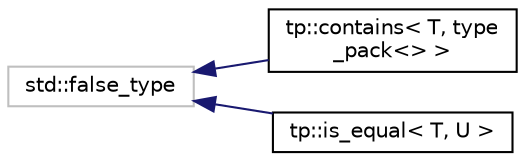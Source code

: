 digraph "Graphical Class Hierarchy"
{
 // LATEX_PDF_SIZE
  edge [fontname="Helvetica",fontsize="10",labelfontname="Helvetica",labelfontsize="10"];
  node [fontname="Helvetica",fontsize="10",shape=record];
  rankdir="LR";
  Node22 [label="std::false_type",height=0.2,width=0.4,color="grey75", fillcolor="white", style="filled",tooltip=" "];
  Node22 -> Node0 [dir="back",color="midnightblue",fontsize="10",style="solid",fontname="Helvetica"];
  Node0 [label="tp::contains\< T, type\l_pack\<\> \>",height=0.2,width=0.4,color="black", fillcolor="white", style="filled",URL="$structtp_1_1contains_3_01T_00_01type__pack_3_4_01_4.html",tooltip=" "];
  Node22 -> Node24 [dir="back",color="midnightblue",fontsize="10",style="solid",fontname="Helvetica"];
  Node24 [label="tp::is_equal\< T, U \>",height=0.2,width=0.4,color="black", fillcolor="white", style="filled",URL="$structtp_1_1is__equal.html",tooltip="Checks if the two type_packs or just_types is equal."];
}
